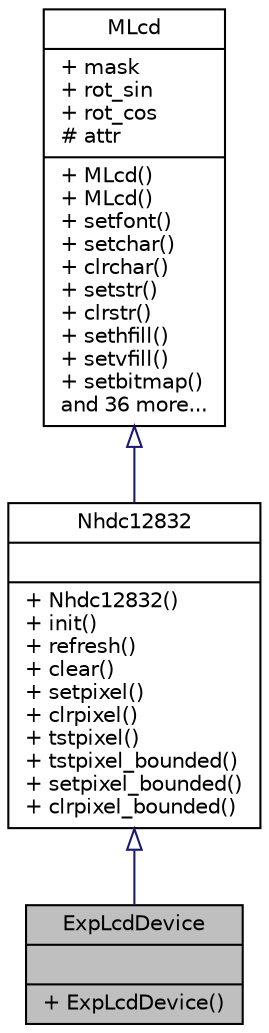 digraph "ExpLcdDevice"
{
  bgcolor="transparent";
  edge [fontname="Helvetica",fontsize="10",labelfontname="Helvetica",labelfontsize="10"];
  node [fontname="Helvetica",fontsize="10",shape=record];
  Node1 [label="{ExpLcdDevice\n||+ ExpLcdDevice()\l}",height=0.2,width=0.4,color="black", fillcolor="grey75", style="filled" fontcolor="black"];
  Node2 -> Node1 [dir="back",color="midnightblue",fontsize="10",style="solid",arrowtail="onormal",fontname="Helvetica"];
  Node2 [label="{Nhdc12832\n||+ Nhdc12832()\l+ init()\l+ refresh()\l+ clear()\l+ setpixel()\l+ clrpixel()\l+ tstpixel()\l+ tstpixel_bounded()\l+ setpixel_bounded()\l+ clrpixel_bounded()\l}",height=0.2,width=0.4,color="black",URL="$class_nhdc12832.html",tooltip="Class for the New Haven Display 128x32 LCD. "];
  Node3 -> Node2 [dir="back",color="midnightblue",fontsize="10",style="solid",arrowtail="onormal",fontname="Helvetica"];
  Node3 [label="{MLcd\n|+ mask\l+ rot_sin\l+ rot_cos\l# attr\l|+ MLcd()\l+ MLcd()\l+ setfont()\l+ setchar()\l+ clrchar()\l+ setstr()\l+ clrstr()\l+ sethfill()\l+ setvfill()\l+ setbitmap()\land 36 more...\l}",height=0.2,width=0.4,color="black",URL="$class_m_lcd.html",tooltip="Monochrome LCD. "];
}
